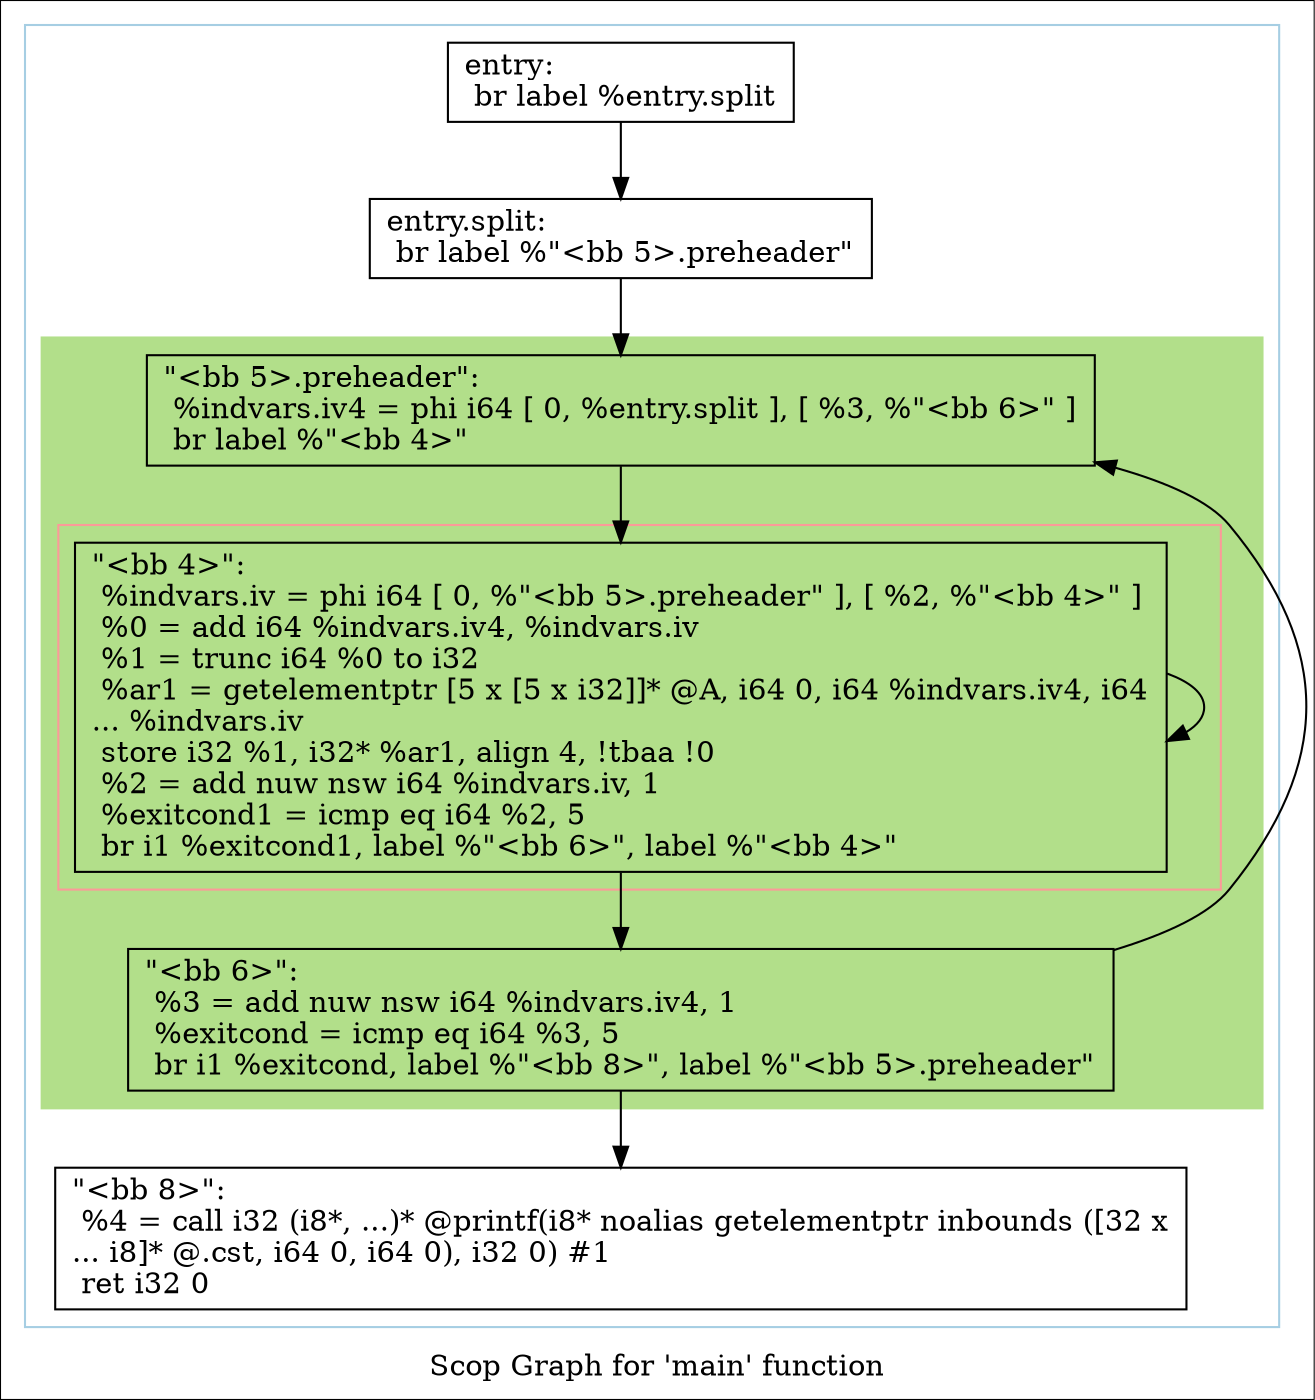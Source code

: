 digraph "Scop Graph for 'main' function" {
	label="Scop Graph for 'main' function";

	Node0x26028d0 [shape=record,label="{entry:\l  br label %entry.split\l}"];
	Node0x26028d0 -> Node0x26033d0;
	Node0x26033d0 [shape=record,label="{entry.split:                                      \l  br label %\"\<bb 5\>.preheader\"\l}"];
	Node0x26033d0 -> Node0x2603220;
	Node0x2603220 [shape=record,label="{\"\<bb 5\>.preheader\":                               \l  %indvars.iv4 = phi i64 [ 0, %entry.split ], [ %3, %\"\<bb 6\>\" ]\l  br label %\"\<bb 4\>\"\l}"];
	Node0x2603220 -> Node0x26033a0;
	Node0x26033a0 [shape=record,label="{\"\<bb 4\>\":                                         \l  %indvars.iv = phi i64 [ 0, %\"\<bb 5\>.preheader\" ], [ %2, %\"\<bb 4\>\" ]\l  %0 = add i64 %indvars.iv4, %indvars.iv\l  %1 = trunc i64 %0 to i32\l  %ar1 = getelementptr [5 x [5 x i32]]* @A, i64 0, i64 %indvars.iv4, i64\l... %indvars.iv\l  store i32 %1, i32* %ar1, align 4, !tbaa !0\l  %2 = add nuw nsw i64 %indvars.iv, 1\l  %exitcond1 = icmp eq i64 %2, 5\l  br i1 %exitcond1, label %\"\<bb 6\>\", label %\"\<bb 4\>\"\l}"];
	Node0x26033a0 -> Node0x2606b40;
	Node0x26033a0 -> Node0x26033a0[constraint=false];
	Node0x2606b40 [shape=record,label="{\"\<bb 6\>\":                                         \l  %3 = add nuw nsw i64 %indvars.iv4, 1\l  %exitcond = icmp eq i64 %3, 5\l  br i1 %exitcond, label %\"\<bb 8\>\", label %\"\<bb 5\>.preheader\"\l}"];
	Node0x2606b40 -> Node0x2606ba0;
	Node0x2606b40 -> Node0x2603220[constraint=false];
	Node0x2606ba0 [shape=record,label="{\"\<bb 8\>\":                                         \l  %4 = call i32 (i8*, ...)* @printf(i8* noalias getelementptr inbounds ([32 x\l... i8]* @.cst, i64 0, i64 0), i32 0) #1\l  ret i32 0\l}"];
	colorscheme = "paired12"
        subgraph cluster_0x26028f0 {
          label = "";
          style = solid;
          color = 1
          subgraph cluster_0x26033f0 {
            label = "";
            style = filled;
            color = 3            subgraph cluster_0x2602b50 {
              label = "";
              style = solid;
              color = 5
              Node0x26033a0;
            }
            Node0x2603220;
            Node0x2606b40;
          }
          Node0x26028d0;
          Node0x26033d0;
          Node0x2606ba0;
        }
}
